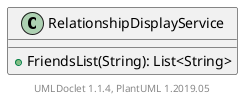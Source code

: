 @startuml

    class RelationshipDisplayService [[RelationshipDisplayService.html]] {
        +FriendsList(String): List<String>
    }


    center footer UMLDoclet 1.1.4, PlantUML 1.2019.05
@enduml

